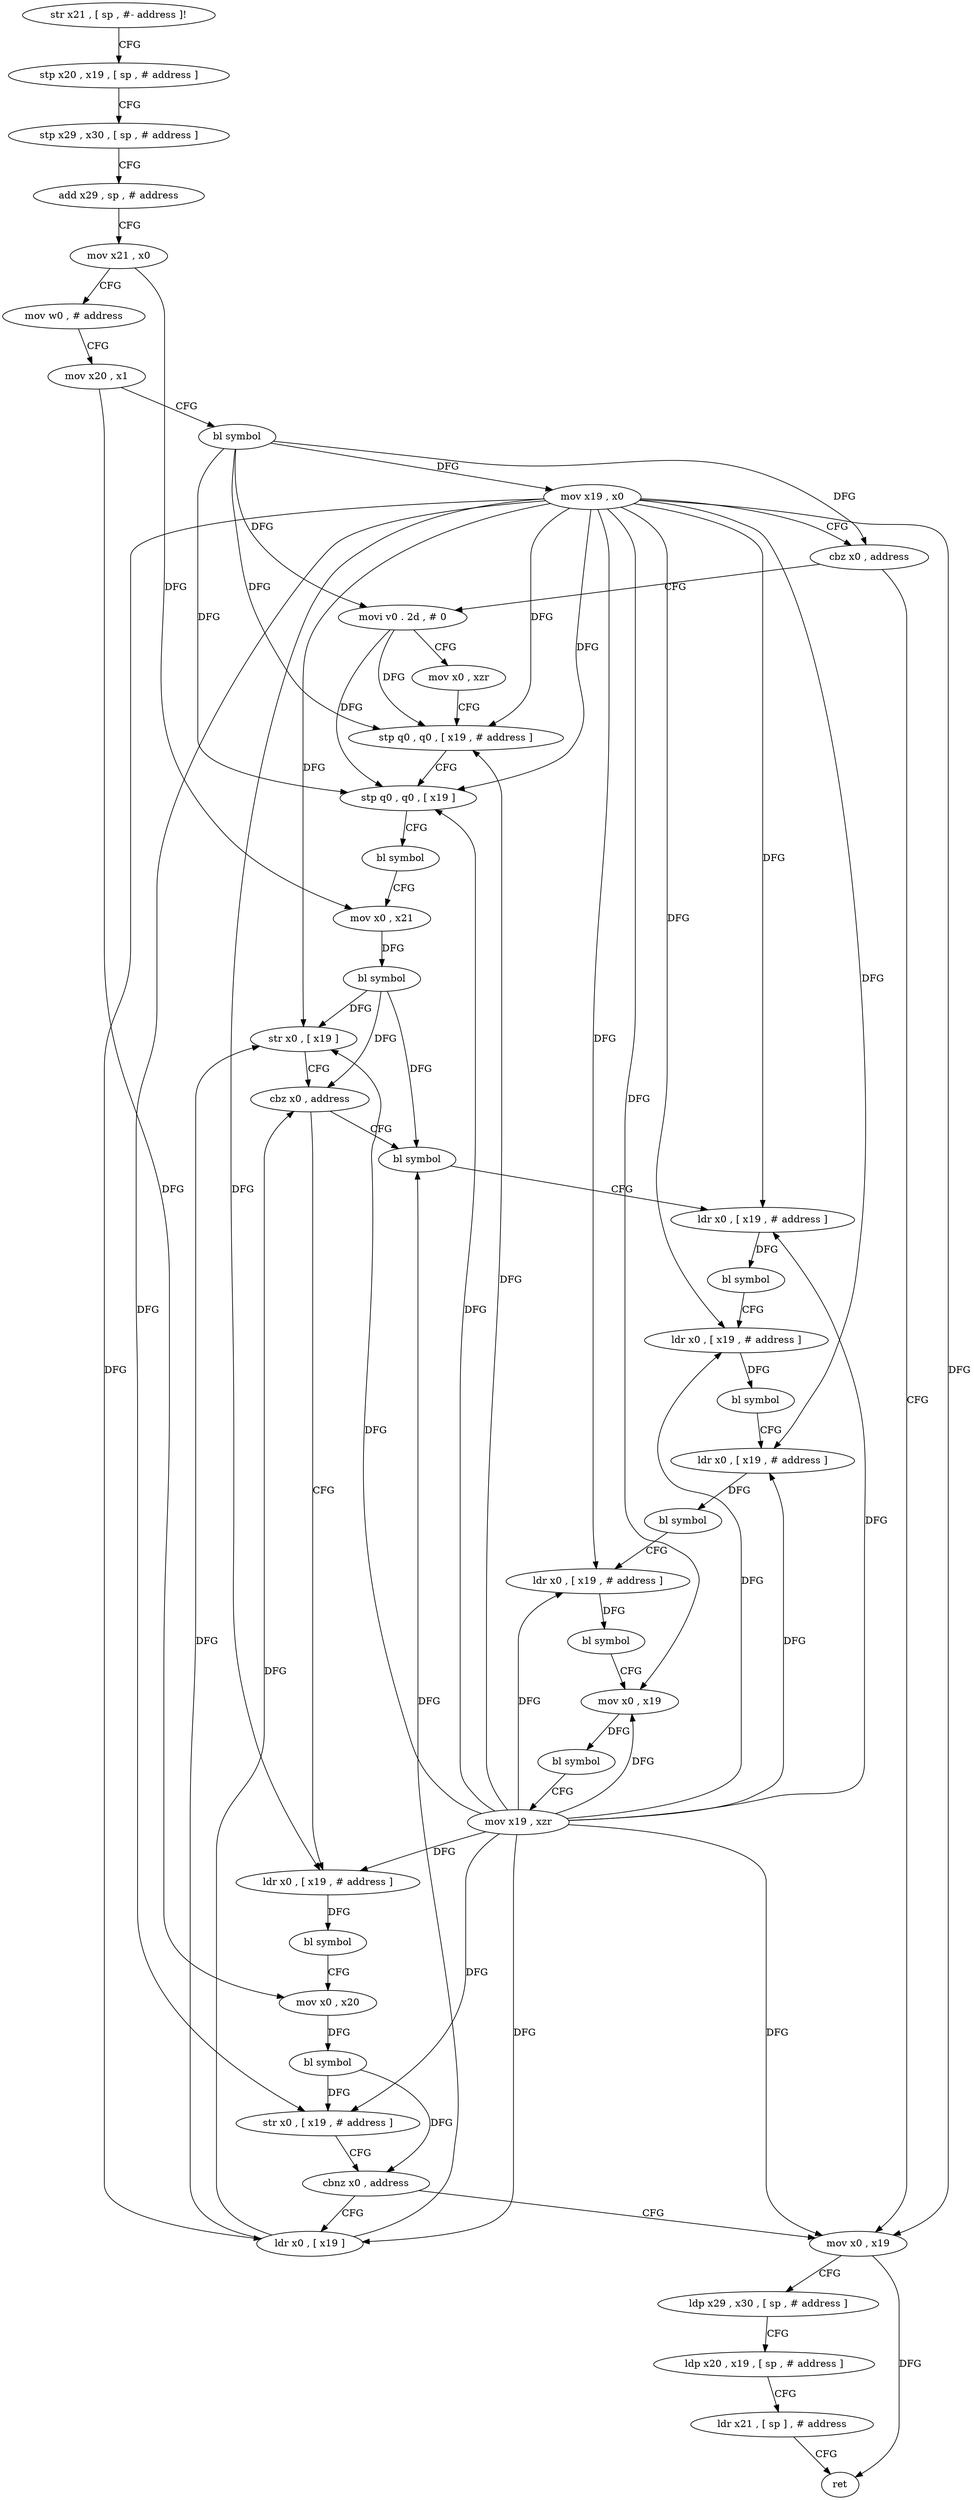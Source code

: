 digraph "func" {
"75412" [label = "str x21 , [ sp , #- address ]!" ]
"75416" [label = "stp x20 , x19 , [ sp , # address ]" ]
"75420" [label = "stp x29 , x30 , [ sp , # address ]" ]
"75424" [label = "add x29 , sp , # address" ]
"75428" [label = "mov x21 , x0" ]
"75432" [label = "mov w0 , # address" ]
"75436" [label = "mov x20 , x1" ]
"75440" [label = "bl symbol" ]
"75444" [label = "mov x19 , x0" ]
"75448" [label = "cbz x0 , address" ]
"75564" [label = "mov x0 , x19" ]
"75452" [label = "movi v0 . 2d , # 0" ]
"75568" [label = "ldp x29 , x30 , [ sp , # address ]" ]
"75572" [label = "ldp x20 , x19 , [ sp , # address ]" ]
"75576" [label = "ldr x21 , [ sp ] , # address" ]
"75580" [label = "ret" ]
"75456" [label = "mov x0 , xzr" ]
"75460" [label = "stp q0 , q0 , [ x19 , # address ]" ]
"75464" [label = "stp q0 , q0 , [ x19 ]" ]
"75468" [label = "bl symbol" ]
"75472" [label = "mov x0 , x21" ]
"75476" [label = "bl symbol" ]
"75480" [label = "str x0 , [ x19 ]" ]
"75484" [label = "cbz x0 , address" ]
"75516" [label = "bl symbol" ]
"75488" [label = "ldr x0 , [ x19 , # address ]" ]
"75520" [label = "ldr x0 , [ x19 , # address ]" ]
"75524" [label = "bl symbol" ]
"75528" [label = "ldr x0 , [ x19 , # address ]" ]
"75532" [label = "bl symbol" ]
"75536" [label = "ldr x0 , [ x19 , # address ]" ]
"75540" [label = "bl symbol" ]
"75544" [label = "ldr x0 , [ x19 , # address ]" ]
"75548" [label = "bl symbol" ]
"75552" [label = "mov x0 , x19" ]
"75556" [label = "bl symbol" ]
"75560" [label = "mov x19 , xzr" ]
"75492" [label = "bl symbol" ]
"75496" [label = "mov x0 , x20" ]
"75500" [label = "bl symbol" ]
"75504" [label = "str x0 , [ x19 , # address ]" ]
"75508" [label = "cbnz x0 , address" ]
"75512" [label = "ldr x0 , [ x19 ]" ]
"75412" -> "75416" [ label = "CFG" ]
"75416" -> "75420" [ label = "CFG" ]
"75420" -> "75424" [ label = "CFG" ]
"75424" -> "75428" [ label = "CFG" ]
"75428" -> "75432" [ label = "CFG" ]
"75428" -> "75472" [ label = "DFG" ]
"75432" -> "75436" [ label = "CFG" ]
"75436" -> "75440" [ label = "CFG" ]
"75436" -> "75496" [ label = "DFG" ]
"75440" -> "75444" [ label = "DFG" ]
"75440" -> "75448" [ label = "DFG" ]
"75440" -> "75452" [ label = "DFG" ]
"75440" -> "75460" [ label = "DFG" ]
"75440" -> "75464" [ label = "DFG" ]
"75444" -> "75448" [ label = "CFG" ]
"75444" -> "75564" [ label = "DFG" ]
"75444" -> "75460" [ label = "DFG" ]
"75444" -> "75464" [ label = "DFG" ]
"75444" -> "75480" [ label = "DFG" ]
"75444" -> "75520" [ label = "DFG" ]
"75444" -> "75528" [ label = "DFG" ]
"75444" -> "75536" [ label = "DFG" ]
"75444" -> "75544" [ label = "DFG" ]
"75444" -> "75552" [ label = "DFG" ]
"75444" -> "75488" [ label = "DFG" ]
"75444" -> "75504" [ label = "DFG" ]
"75444" -> "75512" [ label = "DFG" ]
"75448" -> "75564" [ label = "CFG" ]
"75448" -> "75452" [ label = "CFG" ]
"75564" -> "75568" [ label = "CFG" ]
"75564" -> "75580" [ label = "DFG" ]
"75452" -> "75456" [ label = "CFG" ]
"75452" -> "75460" [ label = "DFG" ]
"75452" -> "75464" [ label = "DFG" ]
"75568" -> "75572" [ label = "CFG" ]
"75572" -> "75576" [ label = "CFG" ]
"75576" -> "75580" [ label = "CFG" ]
"75456" -> "75460" [ label = "CFG" ]
"75460" -> "75464" [ label = "CFG" ]
"75464" -> "75468" [ label = "CFG" ]
"75468" -> "75472" [ label = "CFG" ]
"75472" -> "75476" [ label = "DFG" ]
"75476" -> "75480" [ label = "DFG" ]
"75476" -> "75484" [ label = "DFG" ]
"75476" -> "75516" [ label = "DFG" ]
"75480" -> "75484" [ label = "CFG" ]
"75484" -> "75516" [ label = "CFG" ]
"75484" -> "75488" [ label = "CFG" ]
"75516" -> "75520" [ label = "CFG" ]
"75488" -> "75492" [ label = "DFG" ]
"75520" -> "75524" [ label = "DFG" ]
"75524" -> "75528" [ label = "CFG" ]
"75528" -> "75532" [ label = "DFG" ]
"75532" -> "75536" [ label = "CFG" ]
"75536" -> "75540" [ label = "DFG" ]
"75540" -> "75544" [ label = "CFG" ]
"75544" -> "75548" [ label = "DFG" ]
"75548" -> "75552" [ label = "CFG" ]
"75552" -> "75556" [ label = "DFG" ]
"75556" -> "75560" [ label = "CFG" ]
"75560" -> "75564" [ label = "DFG" ]
"75560" -> "75520" [ label = "DFG" ]
"75560" -> "75528" [ label = "DFG" ]
"75560" -> "75536" [ label = "DFG" ]
"75560" -> "75544" [ label = "DFG" ]
"75560" -> "75552" [ label = "DFG" ]
"75560" -> "75460" [ label = "DFG" ]
"75560" -> "75464" [ label = "DFG" ]
"75560" -> "75480" [ label = "DFG" ]
"75560" -> "75488" [ label = "DFG" ]
"75560" -> "75504" [ label = "DFG" ]
"75560" -> "75512" [ label = "DFG" ]
"75492" -> "75496" [ label = "CFG" ]
"75496" -> "75500" [ label = "DFG" ]
"75500" -> "75504" [ label = "DFG" ]
"75500" -> "75508" [ label = "DFG" ]
"75504" -> "75508" [ label = "CFG" ]
"75508" -> "75564" [ label = "CFG" ]
"75508" -> "75512" [ label = "CFG" ]
"75512" -> "75516" [ label = "DFG" ]
"75512" -> "75480" [ label = "DFG" ]
"75512" -> "75484" [ label = "DFG" ]
}
